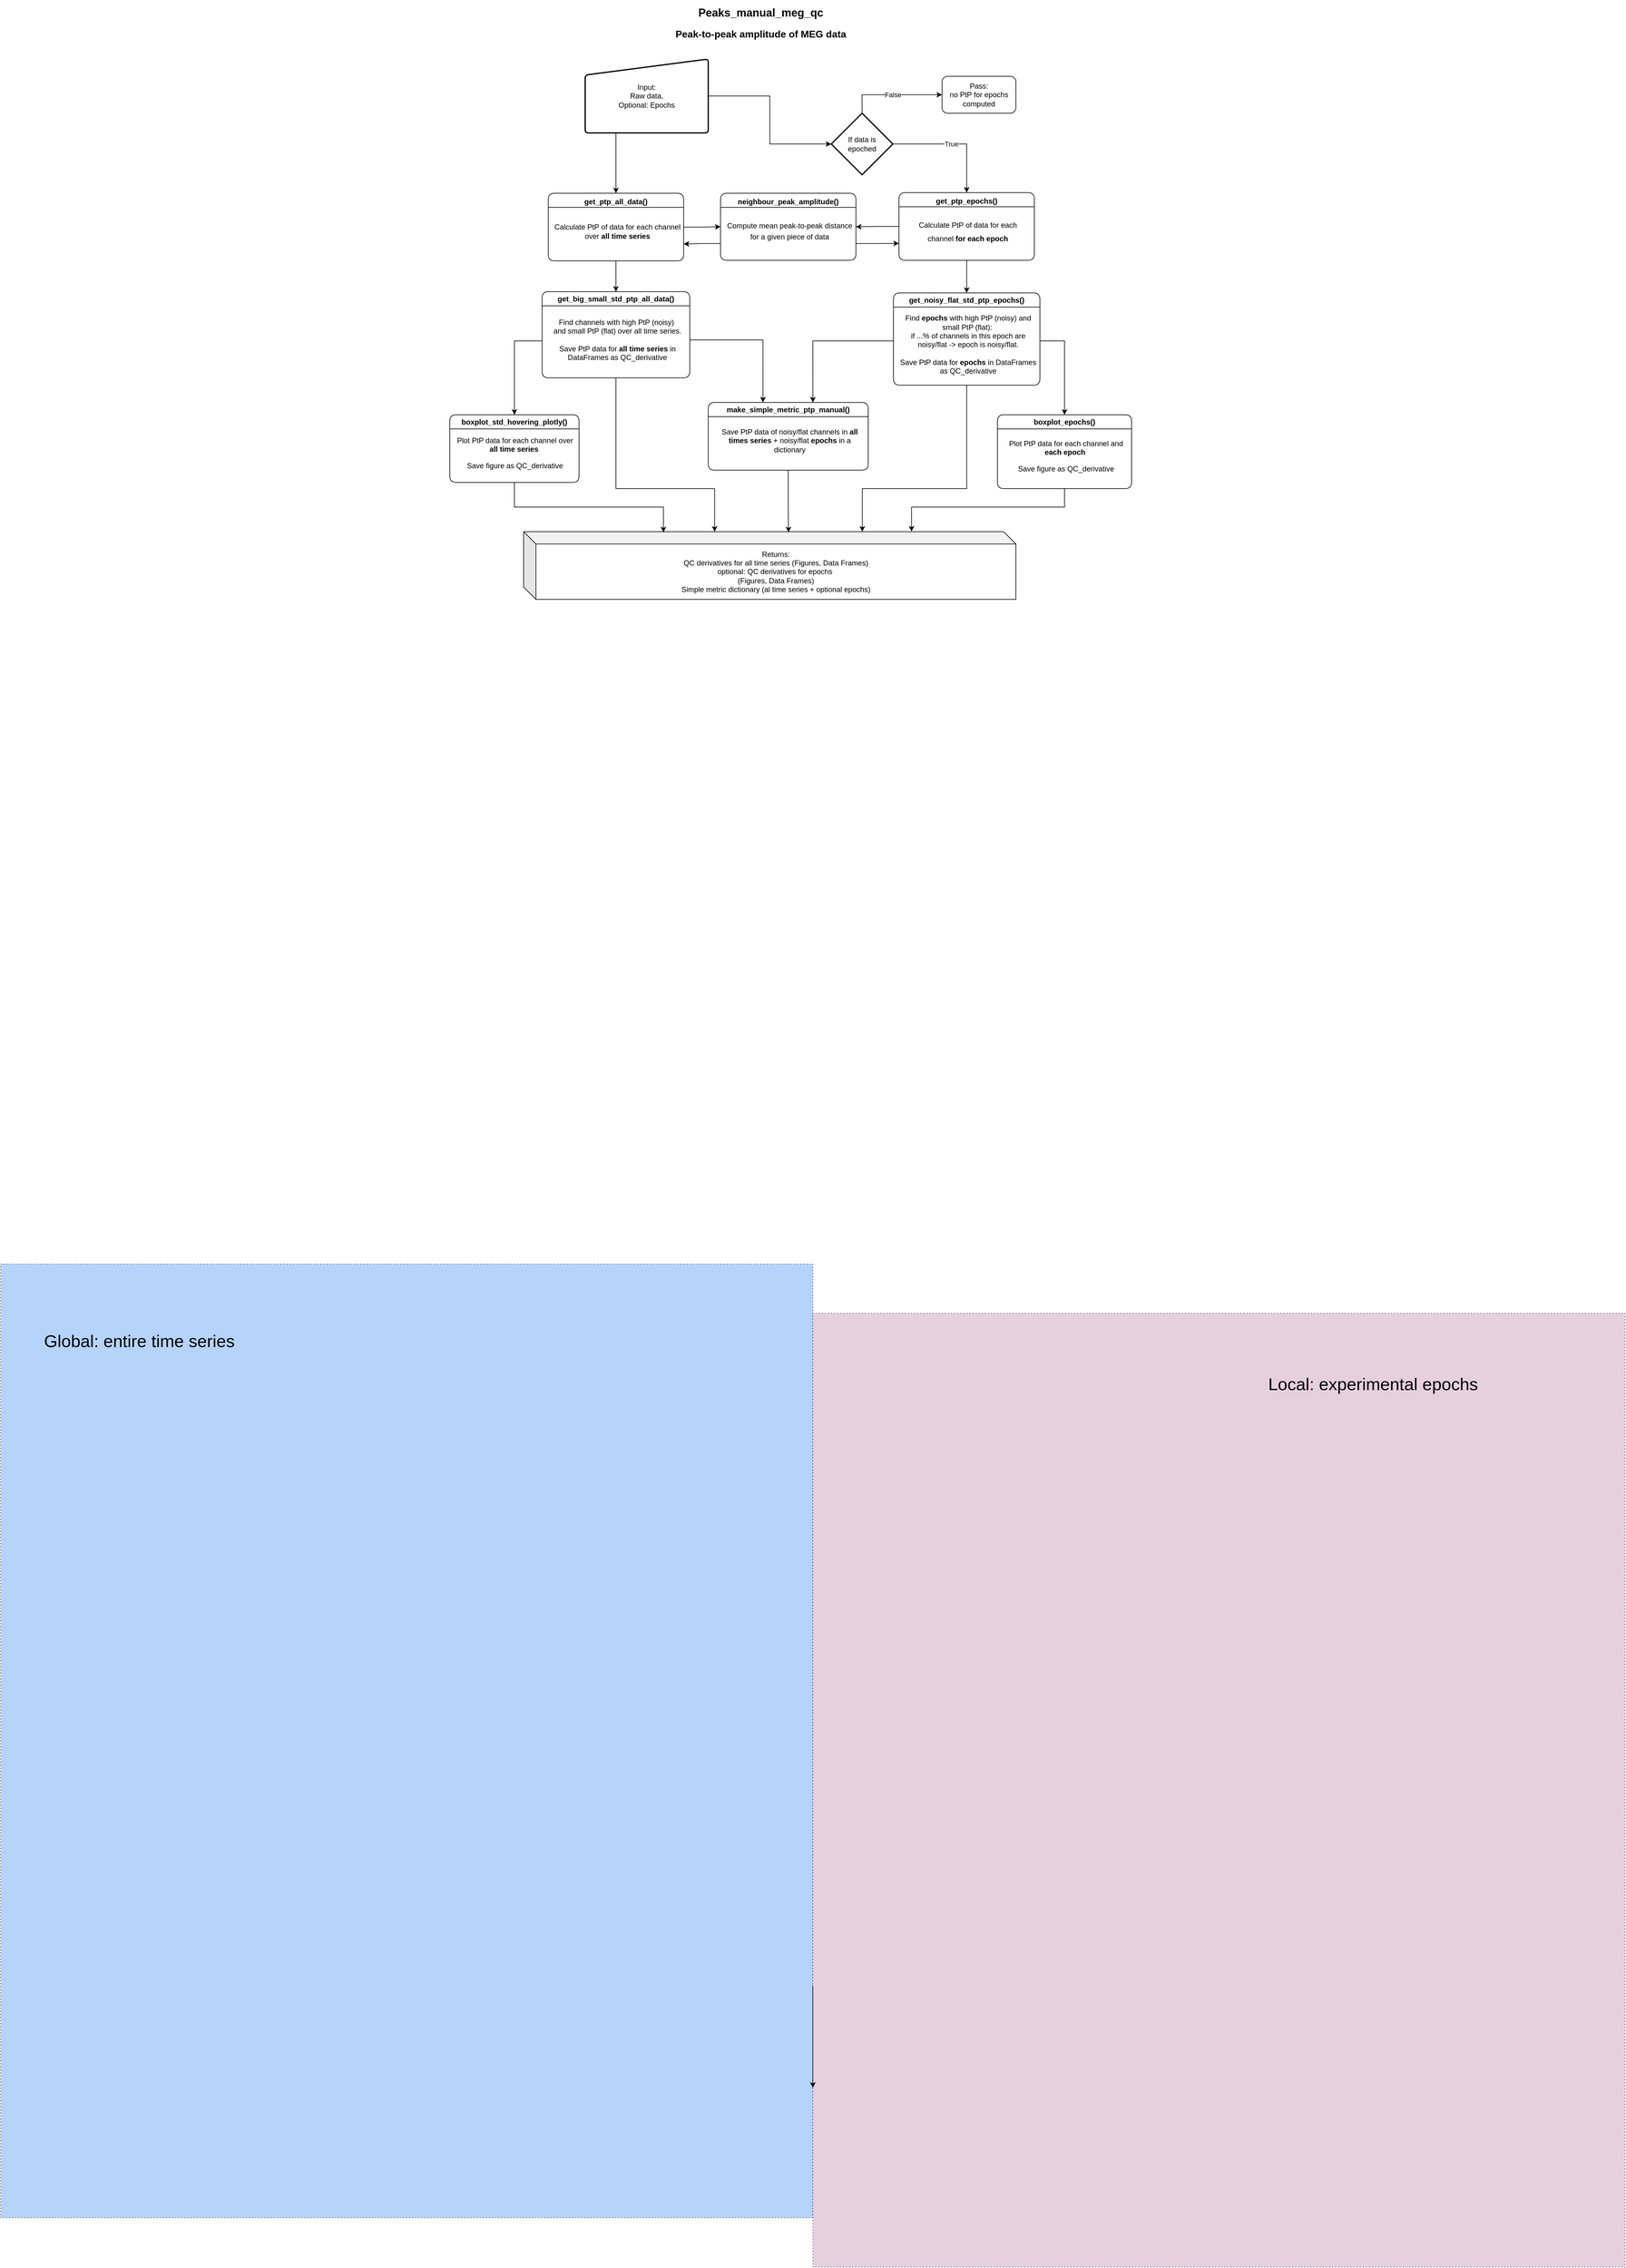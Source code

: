 <mxfile version="20.8.16" type="device"><diagram name="Page-1" id="929967ad-93f9-6ef4-fab6-5d389245f69c"><mxGraphModel dx="2874" dy="1614" grid="1" gridSize="10" guides="1" tooltips="1" connect="1" arrows="1" fold="1" page="0" pageScale="1.5" pageWidth="1169" pageHeight="826" background="none" math="0" shadow="0"><root><mxCell id="0" style=";html=1;"/><mxCell id="1" style=";html=1;" parent="0"/><mxCell id="1672d66443f91eb5-23" value="&lt;font style=&quot;&quot;&gt;&lt;span style=&quot;font-size: 18px;&quot;&gt;Peaks_manual_meg_qc&lt;/span&gt;&lt;br&gt;&lt;font style=&quot;font-size: 16px;&quot;&gt;Peak-to-peak amplitude of MEG data&lt;/font&gt;&lt;/font&gt;" style="text;strokeColor=none;fillColor=none;html=1;fontSize=28;fontStyle=1;verticalAlign=middle;align=center;fontFamily=Helvetica;" parent="1" vertex="1"><mxGeometry x="210" y="-30" width="1010" height="60" as="geometry"/></mxCell><mxCell id="_AQNHTN7oGHshsWPynQ7-32" value="&lt;p style=&quot;line-height: 18px;&quot;&gt;&lt;br&gt;&lt;/p&gt;" style="text;html=1;align=center;verticalAlign=middle;resizable=0;points=[];autosize=1;strokeColor=none;fillColor=none;fontSize=18;fontFamily=Helvetica;" parent="1" vertex="1"><mxGeometry x="145" y="470" width="20" height="70" as="geometry"/></mxCell><mxCell id="5kX12h6zAJPrbqQiqlTQ-20" value="" style="rounded=0;whiteSpace=wrap;html=1;dashed=1;dashPattern=1 4;fontSize=18;fillColor=#B6D3FC;movable=1;resizable=1;rotatable=1;deletable=1;editable=1;connectable=1;" parent="1" vertex="1"><mxGeometry x="-520" y="2020" width="1320.0" height="1550.0" as="geometry"/></mxCell><mxCell id="5kX12h6zAJPrbqQiqlTQ-22" value="" style="rounded=0;whiteSpace=wrap;html=1;dashed=1;dashPattern=1 4;fontSize=18;fillColor=#E6D0DE;movable=1;resizable=1;rotatable=1;deletable=1;editable=1;connectable=1;" parent="1" vertex="1"><mxGeometry x="800" y="2100" width="1320" height="1550" as="geometry"/></mxCell><mxCell id="5kX12h6zAJPrbqQiqlTQ-24" value="Global: entire time series" style="text;html=1;align=center;verticalAlign=middle;resizable=0;points=[];autosize=1;strokeColor=none;fillColor=none;fontSize=28;fontFamily=Helvetica;" parent="1" vertex="1"><mxGeometry x="-460" y="2120" width="330" height="50" as="geometry"/></mxCell><mxCell id="5kX12h6zAJPrbqQiqlTQ-25" value="Local: experimental epochs" style="text;html=1;align=center;verticalAlign=middle;resizable=0;points=[];autosize=1;strokeColor=none;fillColor=none;fontSize=28;fontFamily=Helvetica;" parent="1" vertex="1"><mxGeometry x="1530" y="2190" width="360" height="50" as="geometry"/></mxCell><mxCell id="_AQNHTN7oGHshsWPynQ7-29" value="" style="endArrow=classic;html=1;rounded=0;fontSize=18;fontFamily=Helvetica;entryX=0;entryY=0.812;entryDx=0;entryDy=0;entryPerimeter=0;exitX=0;exitY=0.705;exitDx=0;exitDy=0;exitPerimeter=0;" parent="1" source="5kX12h6zAJPrbqQiqlTQ-22" target="5kX12h6zAJPrbqQiqlTQ-22" edge="1"><mxGeometry width="50" height="50" relative="1" as="geometry"><mxPoint x="820" y="1012" as="sourcePoint"/><mxPoint x="830" y="1182" as="targetPoint"/><Array as="points"/></mxGeometry></mxCell><mxCell id="7kQUwR05Db2AxijS4nxS-111" style="edgeStyle=orthogonalEdgeStyle;rounded=0;orthogonalLoop=1;jettySize=auto;html=1;exitX=0.25;exitY=1;exitDx=0;exitDy=0;entryX=0.5;entryY=0;entryDx=0;entryDy=0;fontSize=18;fontFamily=Helvetica;" parent="1" source="7kQUwR05Db2AxijS4nxS-2" target="7kQUwR05Db2AxijS4nxS-110" edge="1"><mxGeometry relative="1" as="geometry"/></mxCell><mxCell id="7kQUwR05Db2AxijS4nxS-142" style="edgeStyle=orthogonalEdgeStyle;rounded=0;orthogonalLoop=1;jettySize=auto;html=1;exitX=1;exitY=0.5;exitDx=0;exitDy=0;fontFamily=Helvetica;fontSize=12;" parent="1" source="7kQUwR05Db2AxijS4nxS-2" target="7kQUwR05Db2AxijS4nxS-29" edge="1"><mxGeometry relative="1" as="geometry"><mxPoint x="970" y="150" as="targetPoint"/></mxGeometry></mxCell><mxCell id="7kQUwR05Db2AxijS4nxS-2" value="Input:&lt;br&gt;Raw data,&lt;br&gt;Optional: Epochs" style="html=1;strokeWidth=2;shape=manualInput;whiteSpace=wrap;rounded=1;size=26;arcSize=11;fontFamily=Helvetica;" parent="1" vertex="1"><mxGeometry x="430" y="62" width="200" height="120" as="geometry"/></mxCell><mxCell id="7kQUwR05Db2AxijS4nxS-42" style="edgeStyle=orthogonalEdgeStyle;rounded=0;orthogonalLoop=1;jettySize=auto;html=1;exitX=0.5;exitY=1;exitDx=0;exitDy=0;entryX=0.5;entryY=0;entryDx=0;entryDy=0;fontFamily=Helvetica;" parent="1" source="7kQUwR05Db2AxijS4nxS-122" target="7kQUwR05Db2AxijS4nxS-126" edge="1"><mxGeometry relative="1" as="geometry"><mxPoint x="1090" y="322.5" as="sourcePoint"/><mxPoint x="1092" y="440" as="targetPoint"/></mxGeometry></mxCell><mxCell id="7kQUwR05Db2AxijS4nxS-30" style="edgeStyle=orthogonalEdgeStyle;rounded=0;orthogonalLoop=1;jettySize=auto;html=1;entryX=0.5;entryY=0;entryDx=0;entryDy=0;fontFamily=Helvetica;" parent="1" source="7kQUwR05Db2AxijS4nxS-29" target="7kQUwR05Db2AxijS4nxS-122" edge="1"><mxGeometry relative="1" as="geometry"><mxPoint x="1090" y="330" as="targetPoint"/></mxGeometry></mxCell><mxCell id="7kQUwR05Db2AxijS4nxS-31" value="True" style="edgeLabel;html=1;align=center;verticalAlign=middle;resizable=0;points=[];fontFamily=Helvetica;" parent="7kQUwR05Db2AxijS4nxS-30" vertex="1" connectable="0"><mxGeometry x="-0.049" relative="1" as="geometry"><mxPoint as="offset"/></mxGeometry></mxCell><mxCell id="7kQUwR05Db2AxijS4nxS-29" value="If data is&lt;br&gt;epoched" style="strokeWidth=2;html=1;shape=mxgraph.flowchart.decision;whiteSpace=wrap;fontFamily=Helvetica;" parent="1" vertex="1"><mxGeometry x="830" y="150" width="100" height="100" as="geometry"/></mxCell><mxCell id="7kQUwR05Db2AxijS4nxS-108" value="" style="group;fontFamily=Helvetica;" parent="1" vertex="1" connectable="0"><mxGeometry x="370" y="280" width="220" height="110" as="geometry"/></mxCell><mxCell id="7kQUwR05Db2AxijS4nxS-109" value="&lt;div style=&quot;font-size: 12px;&quot;&gt;Calculate PtP&amp;nbsp;&lt;span style=&quot;background-color: initial;&quot;&gt;of data for each channel over &lt;b&gt;all time series&lt;/b&gt;&lt;/span&gt;&lt;/div&gt;" style="text;html=1;strokeColor=none;fillColor=default;align=center;verticalAlign=middle;whiteSpace=wrap;rounded=0;fontSize=12;spacingTop=5;spacing=0;spacingBottom=5;spacingLeft=10;spacingRight=5;container=0;fontFamily=Helvetica;" parent="7kQUwR05Db2AxijS4nxS-108" vertex="1"><mxGeometry y="13.2" width="220" height="96.8" as="geometry"/></mxCell><mxCell id="7kQUwR05Db2AxijS4nxS-110" value="&lt;font style=&quot;font-size: 12px;&quot;&gt;get_ptp_all_data()&lt;/font&gt;" style="swimlane;whiteSpace=wrap;html=1;fontSize=18;container=0;rounded=1;perimeterSpacing=0;fillColor=default;fillStyle=solid;swimlaneLine=1;fontFamily=Helvetica;" parent="7kQUwR05Db2AxijS4nxS-108" vertex="1"><mxGeometry width="220" height="110" as="geometry"/></mxCell><mxCell id="7kQUwR05Db2AxijS4nxS-112" value="" style="group;fontFamily=Helvetica;" parent="1" vertex="1" connectable="0"><mxGeometry x="360" y="440" width="240" height="140" as="geometry"/></mxCell><mxCell id="7kQUwR05Db2AxijS4nxS-113" value="&lt;div style=&quot;font-size: 12px;&quot;&gt;&lt;font style=&quot;font-size: 12px;&quot;&gt;Find channels with high PtP (noisy)&amp;nbsp;&lt;/font&gt;&lt;/div&gt;&lt;div style=&quot;font-size: 12px;&quot;&gt;&lt;font style=&quot;font-size: 12px;&quot;&gt;and small PtP (flat) over all time series.&lt;/font&gt;&lt;/div&gt;&lt;div style=&quot;font-size: 12px;&quot;&gt;&lt;font style=&quot;font-size: 12px;&quot;&gt;&lt;br&gt;&lt;/font&gt;&lt;/div&gt;&lt;div style=&quot;font-size: 12px;&quot;&gt;&lt;font style=&quot;font-size: 12px;&quot;&gt;&lt;font style=&quot;font-size: 12px;&quot;&gt;Save PtP data for &lt;b&gt;all time series&lt;/b&gt; in DataFrames as QC_derivative&lt;/font&gt;&lt;br&gt;&lt;/font&gt;&lt;/div&gt;" style="text;html=1;strokeColor=none;fillColor=default;align=center;verticalAlign=middle;whiteSpace=wrap;rounded=0;fontSize=18;spacingTop=5;spacing=0;spacingBottom=5;spacingLeft=10;spacingRight=5;container=0;fontFamily=Helvetica;" parent="7kQUwR05Db2AxijS4nxS-112" vertex="1"><mxGeometry y="16.8" width="240" height="123.2" as="geometry"/></mxCell><mxCell id="7kQUwR05Db2AxijS4nxS-114" value="get_big_small_std_ptp_all_data()" style="swimlane;whiteSpace=wrap;html=1;fontSize=12;container=0;rounded=1;perimeterSpacing=0;fillColor=default;fillStyle=solid;swimlaneLine=1;fontFamily=Helvetica;" parent="7kQUwR05Db2AxijS4nxS-112" vertex="1"><mxGeometry width="240" height="140" as="geometry"/></mxCell><mxCell id="7kQUwR05Db2AxijS4nxS-115" style="edgeStyle=orthogonalEdgeStyle;rounded=0;orthogonalLoop=1;jettySize=auto;html=1;exitX=0.5;exitY=1;exitDx=0;exitDy=0;entryX=0.5;entryY=0;entryDx=0;entryDy=0;fontSize=18;fontFamily=Helvetica;" parent="1" source="7kQUwR05Db2AxijS4nxS-110" target="7kQUwR05Db2AxijS4nxS-114" edge="1"><mxGeometry relative="1" as="geometry"/></mxCell><mxCell id="7kQUwR05Db2AxijS4nxS-120" value="" style="group" parent="1" vertex="1" connectable="0"><mxGeometry x="940" y="279" width="220" height="110" as="geometry"/></mxCell><mxCell id="7kQUwR05Db2AxijS4nxS-121" value="&lt;font style=&quot;font-size: 12px;&quot;&gt;Calculate PtP&lt;span style=&quot;&quot;&gt;&amp;nbsp;&lt;/span&gt;&lt;span style=&quot;&quot;&gt;of data for&amp;nbsp;&lt;/span&gt;&lt;span style=&quot;border-color: var(--border-color); background-color: initial;&quot;&gt;each channel&amp;nbsp;&lt;/span&gt;&lt;b style=&quot;border-color: var(--border-color); background-color: initial;&quot;&gt;for each epoch&lt;/b&gt;&lt;/font&gt;" style="text;html=1;strokeColor=none;fillColor=default;align=center;verticalAlign=middle;whiteSpace=wrap;rounded=0;fontSize=18;spacingTop=5;spacing=0;spacingBottom=5;spacingLeft=10;spacingRight=5;container=0;" parent="7kQUwR05Db2AxijS4nxS-120" vertex="1"><mxGeometry x="5" y="13.2" width="209" height="96.8" as="geometry"/></mxCell><mxCell id="7kQUwR05Db2AxijS4nxS-122" value="&lt;font style=&quot;font-size: 12px;&quot;&gt;get_ptp_epochs()&lt;/font&gt;" style="swimlane;whiteSpace=wrap;html=1;fontSize=18;container=0;rounded=1;perimeterSpacing=0;fillColor=default;fillStyle=solid;swimlaneLine=1;" parent="7kQUwR05Db2AxijS4nxS-120" vertex="1"><mxGeometry width="220" height="110" as="geometry"/></mxCell><mxCell id="7kQUwR05Db2AxijS4nxS-124" value="" style="group;fontFamily=Helvetica;" parent="1" vertex="1" connectable="0"><mxGeometry x="931" y="442" width="238" height="150" as="geometry"/></mxCell><mxCell id="7kQUwR05Db2AxijS4nxS-125" value="&lt;div style=&quot;font-size: 12px;&quot;&gt;&lt;font style=&quot;font-size: 12px;&quot;&gt;Find&amp;nbsp;&lt;b style=&quot;border-color: var(--border-color);&quot;&gt;epochs&lt;/b&gt;&amp;nbsp;with high PtP (noisy)&amp;nbsp;&lt;span style=&quot;border-color: var(--border-color); background-color: initial;&quot;&gt;and small PtP (flat):&amp;nbsp;&lt;br style=&quot;border-color: var(--border-color);&quot;&gt;&lt;/span&gt;if ...% of channels in this epoch are noisy/flat -&amp;gt; epoch is noisy/flat.&lt;br&gt;&lt;/font&gt;&lt;/div&gt;&lt;div style=&quot;font-size: 12px;&quot;&gt;&lt;span style=&quot;&quot;&gt;&lt;font style=&quot;font-size: 12px;&quot;&gt;&lt;br&gt;&lt;/font&gt;&lt;/span&gt;&lt;/div&gt;&lt;div style=&quot;font-size: 12px;&quot;&gt;&lt;font style=&quot;font-size: 12px;&quot;&gt;Save PtP data for &lt;b&gt;epochs&lt;/b&gt; in DataFrames as QC_derivative&lt;/font&gt;&lt;span style=&quot;font-size: 12px;&quot;&gt;&lt;br&gt;&lt;/span&gt;&lt;/div&gt;" style="text;html=1;strokeColor=none;fillColor=default;align=center;verticalAlign=middle;whiteSpace=wrap;rounded=0;fontSize=18;spacingTop=5;spacing=0;spacingBottom=5;spacingLeft=10;spacingRight=5;container=0;fontFamily=Helvetica;" parent="7kQUwR05Db2AxijS4nxS-124" vertex="1"><mxGeometry y="18.0" width="238" height="132.0" as="geometry"/></mxCell><mxCell id="7kQUwR05Db2AxijS4nxS-126" value="get_noisy_flat_std_ptp_epochs()" style="swimlane;whiteSpace=wrap;html=1;fontSize=12;container=0;rounded=1;perimeterSpacing=0;fillColor=default;fillStyle=solid;swimlaneLine=1;fontFamily=Helvetica;" parent="7kQUwR05Db2AxijS4nxS-124" vertex="1"><mxGeometry width="238" height="150" as="geometry"/></mxCell><mxCell id="7kQUwR05Db2AxijS4nxS-130" value="" style="group;fontFamily=Helvetica;" parent="1" vertex="1" connectable="0"><mxGeometry x="210" y="640" width="210" height="110" as="geometry"/></mxCell><mxCell id="7kQUwR05Db2AxijS4nxS-131" value="&lt;p style=&quot;font-size: 12px;&quot;&gt;Plot PtP data for each channel over &lt;b&gt;all time series&amp;nbsp;&lt;/b&gt;&lt;/p&gt;&lt;p style=&quot;font-size: 12px;&quot;&gt;Save figure as QC_derivative&lt;/p&gt;" style="text;html=1;strokeColor=none;fillColor=default;align=center;verticalAlign=middle;whiteSpace=wrap;rounded=0;fontSize=18;spacingTop=5;spacing=0;spacingBottom=5;spacingLeft=10;spacingRight=5;container=0;fontFamily=Helvetica;" parent="7kQUwR05Db2AxijS4nxS-130" vertex="1"><mxGeometry y="13.2" width="207.407" height="96.8" as="geometry"/></mxCell><mxCell id="7kQUwR05Db2AxijS4nxS-132" value="boxplot_std_hovering_plotly()" style="swimlane;whiteSpace=wrap;html=1;fontSize=12;container=0;rounded=1;perimeterSpacing=0;fillColor=default;fillStyle=solid;swimlaneLine=1;fontFamily=Helvetica;" parent="7kQUwR05Db2AxijS4nxS-130" vertex="1"><mxGeometry width="210" height="110.0" as="geometry"/></mxCell><mxCell id="7kQUwR05Db2AxijS4nxS-133" value="" style="group;fontFamily=Helvetica;" parent="1" vertex="1" connectable="0"><mxGeometry x="1100" y="640" width="218" height="120" as="geometry"/></mxCell><mxCell id="7kQUwR05Db2AxijS4nxS-134" value="&lt;p style=&quot;font-size: 12px;&quot;&gt;Plot PtP data for each channel and &lt;b&gt;each epoch&amp;nbsp;&lt;/b&gt;&lt;/p&gt;&lt;p style=&quot;font-size: 12px;&quot;&gt;Save figure as QC_derivative&lt;/p&gt;" style="text;html=1;strokeColor=none;fillColor=default;align=center;verticalAlign=middle;whiteSpace=wrap;rounded=0;fontSize=18;spacingTop=5;spacing=0;spacingBottom=5;spacingLeft=10;spacingRight=5;container=0;fontFamily=Helvetica;" parent="7kQUwR05Db2AxijS4nxS-133" vertex="1"><mxGeometry y="14.4" width="218" height="105.6" as="geometry"/></mxCell><mxCell id="7kQUwR05Db2AxijS4nxS-135" value="boxplot_epochs()" style="swimlane;whiteSpace=wrap;html=1;fontSize=12;container=0;rounded=1;perimeterSpacing=0;fillColor=default;fillStyle=solid;swimlaneLine=1;fontFamily=Helvetica;" parent="7kQUwR05Db2AxijS4nxS-133" vertex="1"><mxGeometry width="218" height="120.0" as="geometry"/></mxCell><mxCell id="7kQUwR05Db2AxijS4nxS-137" style="edgeStyle=orthogonalEdgeStyle;rounded=0;orthogonalLoop=1;jettySize=auto;html=1;fontFamily=Helvetica;fontSize=12;" parent="1" source="7kQUwR05Db2AxijS4nxS-113" target="7kQUwR05Db2AxijS4nxS-132" edge="1"><mxGeometry relative="1" as="geometry"><Array as="points"><mxPoint x="315" y="520"/></Array></mxGeometry></mxCell><mxCell id="j-ePfxGCvIgjRonhG07--1" value="" style="group;fontFamily=Helvetica;" parent="1" vertex="1" connectable="0"><mxGeometry x="630" y="620" width="260" height="110" as="geometry"/></mxCell><mxCell id="j-ePfxGCvIgjRonhG07--2" value="&lt;p style=&quot;border-color: var(--border-color); font-size: 12px;&quot;&gt;&lt;font style=&quot;border-color: var(--border-color);&quot;&gt;Save PtP data of noisy/flat channels in&amp;nbsp;&lt;b style=&quot;border-color: var(--border-color);&quot;&gt;all times series&lt;/b&gt;&amp;nbsp;+&amp;nbsp;&lt;/font&gt;noisy/flat&amp;nbsp;&lt;b style=&quot;border-color: var(--border-color);&quot;&gt;epochs&lt;/b&gt;&amp;nbsp;in a dictionary&lt;/p&gt;" style="text;html=1;strokeColor=none;fillColor=default;align=center;verticalAlign=middle;whiteSpace=wrap;rounded=0;fontSize=18;spacingTop=5;spacing=0;spacingBottom=5;spacingLeft=10;spacingRight=5;container=0;fontFamily=Helvetica;" parent="j-ePfxGCvIgjRonhG07--1" vertex="1"><mxGeometry y="13.2" width="260" height="96.8" as="geometry"/></mxCell><mxCell id="j-ePfxGCvIgjRonhG07--3" value="make_simple_metric_ptp_manual()" style="swimlane;whiteSpace=wrap;html=1;fontSize=12;container=0;rounded=1;perimeterSpacing=0;fillColor=default;fillStyle=solid;swimlaneLine=1;fontFamily=Helvetica;" parent="j-ePfxGCvIgjRonhG07--1" vertex="1"><mxGeometry width="260" height="110.0" as="geometry"/></mxCell><mxCell id="fzR1_hsT66md9CUlq5y--1" value="" style="group;fontFamily=Helvetica;" parent="1" vertex="1" connectable="0"><mxGeometry x="650" y="280" width="220" height="109" as="geometry"/></mxCell><mxCell id="fzR1_hsT66md9CUlq5y--2" value="&lt;div style=&quot;font-size: 12px;&quot;&gt;&lt;p style=&quot;line-height: 18px;&quot;&gt;Compute mean peak-to-peak distance for a given piece of data&lt;/p&gt;&lt;/div&gt;" style="text;html=1;strokeColor=none;fillColor=default;align=center;verticalAlign=middle;whiteSpace=wrap;rounded=0;fontSize=12;spacingTop=5;spacing=0;spacingBottom=5;spacingLeft=10;spacingRight=5;container=0;fontFamily=Helvetica;" parent="fzR1_hsT66md9CUlq5y--1" vertex="1"><mxGeometry y="13.08" width="220" height="95.92" as="geometry"/></mxCell><mxCell id="fzR1_hsT66md9CUlq5y--3" value="&lt;font style=&quot;font-size: 12px;&quot;&gt;neighbour_peak_amplitude()&lt;/font&gt;" style="swimlane;whiteSpace=wrap;html=1;fontSize=18;container=0;rounded=1;perimeterSpacing=0;fillColor=default;fillStyle=solid;swimlaneLine=1;fontFamily=Helvetica;" parent="fzR1_hsT66md9CUlq5y--1" vertex="1"><mxGeometry width="220" height="109.0" as="geometry"/></mxCell><mxCell id="fzR1_hsT66md9CUlq5y--6" style="edgeStyle=orthogonalEdgeStyle;rounded=0;orthogonalLoop=1;jettySize=auto;html=1;entryX=0;entryY=0.5;entryDx=0;entryDy=0;fontFamily=Helvetica;fontSize=12;" parent="1" source="7kQUwR05Db2AxijS4nxS-110" target="fzR1_hsT66md9CUlq5y--3" edge="1"><mxGeometry relative="1" as="geometry"/></mxCell><mxCell id="fzR1_hsT66md9CUlq5y--8" style="edgeStyle=orthogonalEdgeStyle;rounded=0;orthogonalLoop=1;jettySize=auto;html=1;entryX=1;entryY=0.5;entryDx=0;entryDy=0;fontFamily=Helvetica;fontSize=12;" parent="1" source="7kQUwR05Db2AxijS4nxS-122" target="fzR1_hsT66md9CUlq5y--3" edge="1"><mxGeometry relative="1" as="geometry"/></mxCell><mxCell id="fzR1_hsT66md9CUlq5y--9" style="edgeStyle=orthogonalEdgeStyle;rounded=0;orthogonalLoop=1;jettySize=auto;html=1;exitX=0;exitY=0.75;exitDx=0;exitDy=0;entryX=1;entryY=0.75;entryDx=0;entryDy=0;fontFamily=Helvetica;fontSize=12;" parent="1" source="fzR1_hsT66md9CUlq5y--3" target="7kQUwR05Db2AxijS4nxS-110" edge="1"><mxGeometry relative="1" as="geometry"/></mxCell><mxCell id="fzR1_hsT66md9CUlq5y--10" style="edgeStyle=orthogonalEdgeStyle;rounded=0;orthogonalLoop=1;jettySize=auto;html=1;exitX=1;exitY=0.75;exitDx=0;exitDy=0;entryX=0;entryY=0.75;entryDx=0;entryDy=0;fontFamily=Helvetica;fontSize=12;" parent="1" source="fzR1_hsT66md9CUlq5y--3" target="7kQUwR05Db2AxijS4nxS-122" edge="1"><mxGeometry relative="1" as="geometry"/></mxCell><mxCell id="MaDptgcgXwITNgV_BV61-1" value="&lt;div style=&quot;border-color: var(--border-color);&quot;&gt;Returns:&lt;/div&gt;&lt;div style=&quot;border-color: var(--border-color);&quot;&gt;QC derivatives for all time series (Figures, Data Frames)&lt;/div&gt;&lt;div style=&quot;border-color: var(--border-color);&quot;&gt;optional: QC derivatives for epochs&amp;nbsp;&lt;/div&gt;(Figures, Data Frames)&lt;br style=&quot;border-color: var(--border-color);&quot;&gt;&lt;div style=&quot;border-color: var(--border-color);&quot;&gt;Simple metric dictionary (al time series + optional epochs)&lt;/div&gt;" style="shape=cube;whiteSpace=wrap;html=1;boundedLbl=1;backgroundOutline=1;darkOpacity=0.05;darkOpacity2=0.1;" parent="1" vertex="1"><mxGeometry x="330" y="830" width="800" height="110" as="geometry"/></mxCell><mxCell id="MaDptgcgXwITNgV_BV61-2" style="edgeStyle=orthogonalEdgeStyle;rounded=0;orthogonalLoop=1;jettySize=auto;html=1;entryX=0.342;entryY=0;entryDx=0;entryDy=0;entryPerimeter=0;" parent="1" source="7kQUwR05Db2AxijS4nxS-113" target="j-ePfxGCvIgjRonhG07--3" edge="1"><mxGeometry relative="1" as="geometry"/></mxCell><mxCell id="MaDptgcgXwITNgV_BV61-3" style="edgeStyle=orthogonalEdgeStyle;rounded=0;orthogonalLoop=1;jettySize=auto;html=1;entryX=0.654;entryY=0;entryDx=0;entryDy=0;entryPerimeter=0;" parent="1" source="7kQUwR05Db2AxijS4nxS-125" target="j-ePfxGCvIgjRonhG07--3" edge="1"><mxGeometry relative="1" as="geometry"><Array as="points"><mxPoint x="800" y="520"/></Array></mxGeometry></mxCell><mxCell id="MaDptgcgXwITNgV_BV61-4" style="edgeStyle=orthogonalEdgeStyle;rounded=0;orthogonalLoop=1;jettySize=auto;html=1;entryX=0.5;entryY=0;entryDx=0;entryDy=0;" parent="1" source="7kQUwR05Db2AxijS4nxS-126" target="7kQUwR05Db2AxijS4nxS-135" edge="1"><mxGeometry relative="1" as="geometry"><Array as="points"><mxPoint x="1209" y="520"/></Array></mxGeometry></mxCell><mxCell id="MaDptgcgXwITNgV_BV61-5" style="edgeStyle=orthogonalEdgeStyle;rounded=0;orthogonalLoop=1;jettySize=auto;html=1;entryX=0.538;entryY=0.009;entryDx=0;entryDy=0;entryPerimeter=0;" parent="1" source="j-ePfxGCvIgjRonhG07--2" target="MaDptgcgXwITNgV_BV61-1" edge="1"><mxGeometry relative="1" as="geometry"/></mxCell><mxCell id="MaDptgcgXwITNgV_BV61-6" style="edgeStyle=orthogonalEdgeStyle;rounded=0;orthogonalLoop=1;jettySize=auto;html=1;entryX=0.388;entryY=0;entryDx=0;entryDy=0;entryPerimeter=0;" parent="1" source="7kQUwR05Db2AxijS4nxS-113" target="MaDptgcgXwITNgV_BV61-1" edge="1"><mxGeometry relative="1" as="geometry"><Array as="points"><mxPoint x="480" y="760"/><mxPoint x="640" y="760"/></Array></mxGeometry></mxCell><mxCell id="MaDptgcgXwITNgV_BV61-7" style="edgeStyle=orthogonalEdgeStyle;rounded=0;orthogonalLoop=1;jettySize=auto;html=1;entryX=0.284;entryY=0.009;entryDx=0;entryDy=0;entryPerimeter=0;" parent="1" source="7kQUwR05Db2AxijS4nxS-132" target="MaDptgcgXwITNgV_BV61-1" edge="1"><mxGeometry relative="1" as="geometry"/></mxCell><mxCell id="MaDptgcgXwITNgV_BV61-8" style="edgeStyle=orthogonalEdgeStyle;rounded=0;orthogonalLoop=1;jettySize=auto;html=1;entryX=0.688;entryY=0;entryDx=0;entryDy=0;entryPerimeter=0;" parent="1" source="7kQUwR05Db2AxijS4nxS-125" target="MaDptgcgXwITNgV_BV61-1" edge="1"><mxGeometry relative="1" as="geometry"><Array as="points"><mxPoint x="1050" y="760"/><mxPoint x="880" y="760"/></Array></mxGeometry></mxCell><mxCell id="MaDptgcgXwITNgV_BV61-9" style="edgeStyle=orthogonalEdgeStyle;rounded=0;orthogonalLoop=1;jettySize=auto;html=1;entryX=0.788;entryY=-0.003;entryDx=0;entryDy=0;entryPerimeter=0;" parent="1" source="7kQUwR05Db2AxijS4nxS-134" target="MaDptgcgXwITNgV_BV61-1" edge="1"><mxGeometry relative="1" as="geometry"><Array as="points"><mxPoint x="1209" y="790"/><mxPoint x="960" y="790"/></Array></mxGeometry></mxCell><mxCell id="MaDptgcgXwITNgV_BV61-11" value="" style="endArrow=classic;html=1;rounded=0;exitX=0.5;exitY=0;exitDx=0;exitDy=0;exitPerimeter=0;entryX=0;entryY=0.5;entryDx=0;entryDy=0;" parent="1" source="7kQUwR05Db2AxijS4nxS-29" target="MaDptgcgXwITNgV_BV61-13" edge="1"><mxGeometry relative="1" as="geometry"><mxPoint x="890" y="510" as="sourcePoint"/><mxPoint x="1000" y="120" as="targetPoint"/><Array as="points"><mxPoint x="880" y="120"/></Array></mxGeometry></mxCell><mxCell id="MaDptgcgXwITNgV_BV61-12" value="False" style="edgeLabel;resizable=0;html=1;align=center;verticalAlign=middle;" parent="MaDptgcgXwITNgV_BV61-11" connectable="0" vertex="1"><mxGeometry relative="1" as="geometry"/></mxCell><mxCell id="MaDptgcgXwITNgV_BV61-13" value="Pass:&lt;br&gt;no PtP for epochs computed" style="rounded=1;whiteSpace=wrap;html=1;" parent="1" vertex="1"><mxGeometry x="1010" y="90" width="120" height="60" as="geometry"/></mxCell></root></mxGraphModel></diagram></mxfile>